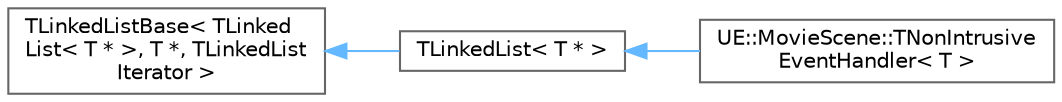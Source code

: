 digraph "Graphical Class Hierarchy"
{
 // INTERACTIVE_SVG=YES
 // LATEX_PDF_SIZE
  bgcolor="transparent";
  edge [fontname=Helvetica,fontsize=10,labelfontname=Helvetica,labelfontsize=10];
  node [fontname=Helvetica,fontsize=10,shape=box,height=0.2,width=0.4];
  rankdir="LR";
  Node0 [id="Node000000",label="TLinkedListBase\< TLinked\lList\< T * \>, T *, TLinkedList\lIterator \>",height=0.2,width=0.4,color="grey40", fillcolor="white", style="filled",URL="$d7/da3/classTLinkedListBase.html",tooltip=" "];
  Node0 -> Node1 [id="edge6390_Node000000_Node000001",dir="back",color="steelblue1",style="solid",tooltip=" "];
  Node1 [id="Node000001",label="TLinkedList\< T * \>",height=0.2,width=0.4,color="grey40", fillcolor="white", style="filled",URL="$de/dab/classTLinkedList.html",tooltip=" "];
  Node1 -> Node2 [id="edge6391_Node000001_Node000002",dir="back",color="steelblue1",style="solid",tooltip=" "];
  Node2 [id="Node000002",label="UE::MovieScene::TNonIntrusive\lEventHandler\< T \>",height=0.2,width=0.4,color="grey40", fillcolor="white", style="filled",URL="$dc/df2/structUE_1_1MovieScene_1_1TNonIntrusiveEventHandler.html",tooltip=" "];
}

